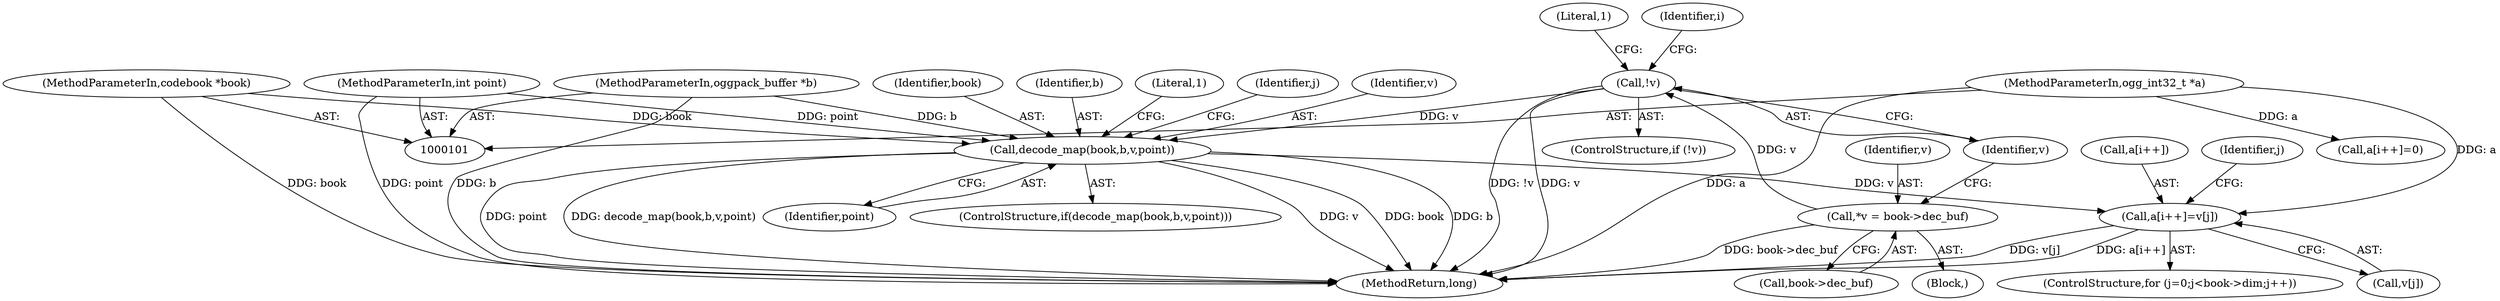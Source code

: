 digraph "1_Android_eeb4e45d5683f88488c083ecf142dc89bc3f0b47_5@array" {
"1000157" [label="(Call,a[i++]=v[j])"];
"1000138" [label="(Call,decode_map(book,b,v,point))"];
"1000102" [label="(MethodParameterIn,codebook *book)"];
"1000104" [label="(MethodParameterIn,oggpack_buffer *b)"];
"1000124" [label="(Call,!v)"];
"1000116" [label="(Call,*v = book->dec_buf)"];
"1000106" [label="(MethodParameterIn,int point)"];
"1000103" [label="(MethodParameterIn,ogg_int32_t *a)"];
"1000117" [label="(Identifier,v)"];
"1000141" [label="(Identifier,v)"];
"1000162" [label="(Call,v[j])"];
"1000142" [label="(Identifier,point)"];
"1000116" [label="(Call,*v = book->dec_buf)"];
"1000118" [label="(Call,book->dec_buf)"];
"1000128" [label="(Literal,1)"];
"1000139" [label="(Identifier,book)"];
"1000140" [label="(Identifier,b)"];
"1000131" [label="(Identifier,i)"];
"1000103" [label="(MethodParameterIn,ogg_int32_t *a)"];
"1000102" [label="(MethodParameterIn,codebook *book)"];
"1000114" [label="(Block,)"];
"1000137" [label="(ControlStructure,if(decode_map(book,b,v,point)))"];
"1000156" [label="(Identifier,j)"];
"1000157" [label="(Call,a[i++]=v[j])"];
"1000125" [label="(Identifier,v)"];
"1000104" [label="(MethodParameterIn,oggpack_buffer *b)"];
"1000138" [label="(Call,decode_map(book,b,v,point))"];
"1000145" [label="(Literal,1)"];
"1000123" [label="(ControlStructure,if (!v))"];
"1000196" [label="(MethodReturn,long)"];
"1000106" [label="(MethodParameterIn,int point)"];
"1000124" [label="(Call,!v)"];
"1000158" [label="(Call,a[i++])"];
"1000146" [label="(ControlStructure,for (j=0;j<book->dim;j++))"];
"1000188" [label="(Call,a[i++]=0)"];
"1000148" [label="(Identifier,j)"];
"1000157" -> "1000146"  [label="AST: "];
"1000157" -> "1000162"  [label="CFG: "];
"1000158" -> "1000157"  [label="AST: "];
"1000162" -> "1000157"  [label="AST: "];
"1000156" -> "1000157"  [label="CFG: "];
"1000157" -> "1000196"  [label="DDG: v[j]"];
"1000157" -> "1000196"  [label="DDG: a[i++]"];
"1000138" -> "1000157"  [label="DDG: v"];
"1000103" -> "1000157"  [label="DDG: a"];
"1000138" -> "1000137"  [label="AST: "];
"1000138" -> "1000142"  [label="CFG: "];
"1000139" -> "1000138"  [label="AST: "];
"1000140" -> "1000138"  [label="AST: "];
"1000141" -> "1000138"  [label="AST: "];
"1000142" -> "1000138"  [label="AST: "];
"1000145" -> "1000138"  [label="CFG: "];
"1000148" -> "1000138"  [label="CFG: "];
"1000138" -> "1000196"  [label="DDG: point"];
"1000138" -> "1000196"  [label="DDG: decode_map(book,b,v,point)"];
"1000138" -> "1000196"  [label="DDG: v"];
"1000138" -> "1000196"  [label="DDG: book"];
"1000138" -> "1000196"  [label="DDG: b"];
"1000102" -> "1000138"  [label="DDG: book"];
"1000104" -> "1000138"  [label="DDG: b"];
"1000124" -> "1000138"  [label="DDG: v"];
"1000106" -> "1000138"  [label="DDG: point"];
"1000102" -> "1000101"  [label="AST: "];
"1000102" -> "1000196"  [label="DDG: book"];
"1000104" -> "1000101"  [label="AST: "];
"1000104" -> "1000196"  [label="DDG: b"];
"1000124" -> "1000123"  [label="AST: "];
"1000124" -> "1000125"  [label="CFG: "];
"1000125" -> "1000124"  [label="AST: "];
"1000128" -> "1000124"  [label="CFG: "];
"1000131" -> "1000124"  [label="CFG: "];
"1000124" -> "1000196"  [label="DDG: v"];
"1000124" -> "1000196"  [label="DDG: !v"];
"1000116" -> "1000124"  [label="DDG: v"];
"1000116" -> "1000114"  [label="AST: "];
"1000116" -> "1000118"  [label="CFG: "];
"1000117" -> "1000116"  [label="AST: "];
"1000118" -> "1000116"  [label="AST: "];
"1000125" -> "1000116"  [label="CFG: "];
"1000116" -> "1000196"  [label="DDG: book->dec_buf"];
"1000106" -> "1000101"  [label="AST: "];
"1000106" -> "1000196"  [label="DDG: point"];
"1000103" -> "1000101"  [label="AST: "];
"1000103" -> "1000196"  [label="DDG: a"];
"1000103" -> "1000188"  [label="DDG: a"];
}
